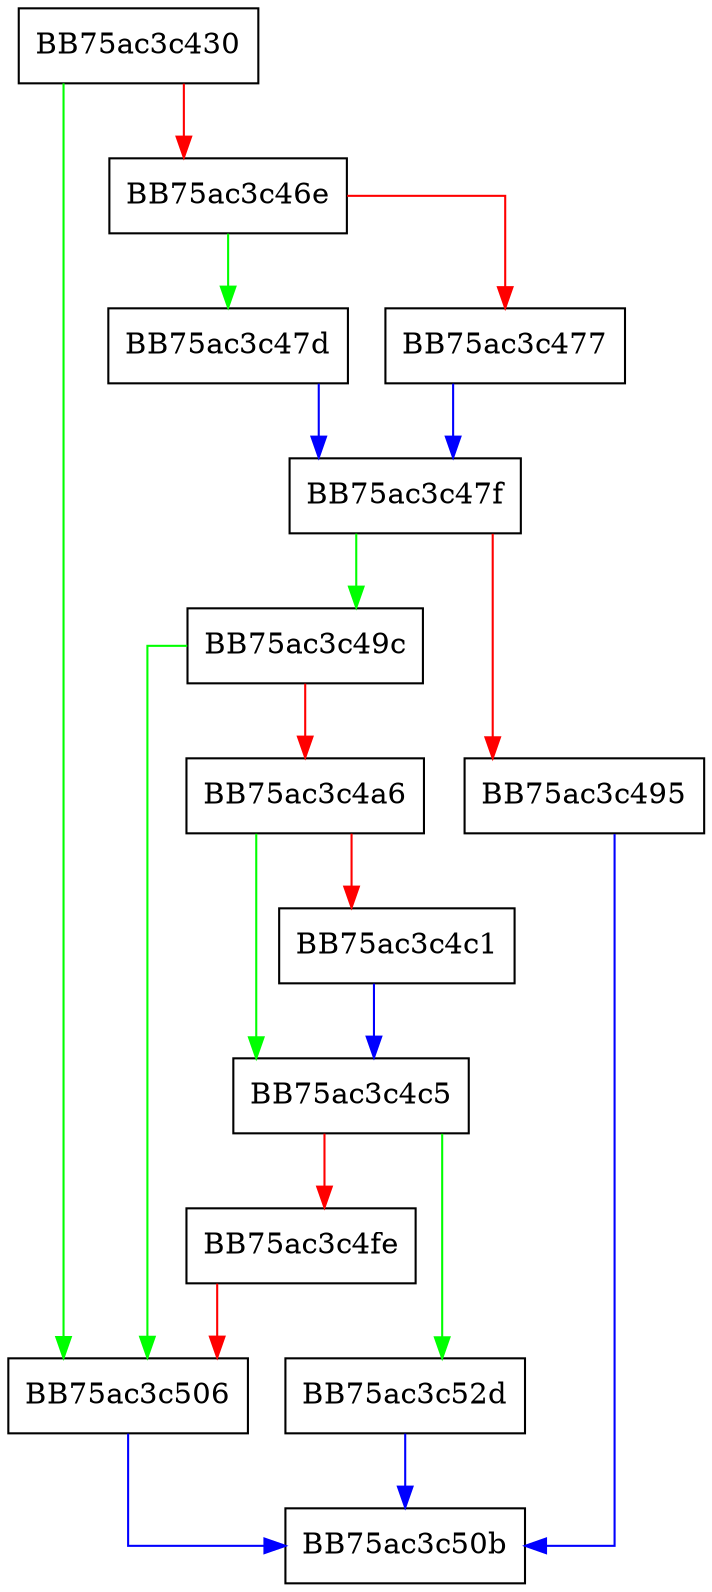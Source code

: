 digraph OpenFile {
  node [shape="box"];
  graph [splines=ortho];
  BB75ac3c430 -> BB75ac3c506 [color="green"];
  BB75ac3c430 -> BB75ac3c46e [color="red"];
  BB75ac3c46e -> BB75ac3c47d [color="green"];
  BB75ac3c46e -> BB75ac3c477 [color="red"];
  BB75ac3c477 -> BB75ac3c47f [color="blue"];
  BB75ac3c47d -> BB75ac3c47f [color="blue"];
  BB75ac3c47f -> BB75ac3c49c [color="green"];
  BB75ac3c47f -> BB75ac3c495 [color="red"];
  BB75ac3c495 -> BB75ac3c50b [color="blue"];
  BB75ac3c49c -> BB75ac3c506 [color="green"];
  BB75ac3c49c -> BB75ac3c4a6 [color="red"];
  BB75ac3c4a6 -> BB75ac3c4c5 [color="green"];
  BB75ac3c4a6 -> BB75ac3c4c1 [color="red"];
  BB75ac3c4c1 -> BB75ac3c4c5 [color="blue"];
  BB75ac3c4c5 -> BB75ac3c52d [color="green"];
  BB75ac3c4c5 -> BB75ac3c4fe [color="red"];
  BB75ac3c4fe -> BB75ac3c506 [color="red"];
  BB75ac3c506 -> BB75ac3c50b [color="blue"];
  BB75ac3c52d -> BB75ac3c50b [color="blue"];
}